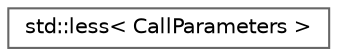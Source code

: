 digraph "Graphical Class Hierarchy"
{
 // LATEX_PDF_SIZE
  bgcolor="transparent";
  edge [fontname=Helvetica,fontsize=10,labelfontname=Helvetica,labelfontsize=10];
  node [fontname=Helvetica,fontsize=10,shape=box,height=0.2,width=0.4];
  rankdir="LR";
  Node0 [id="Node000000",label="std::less\< CallParameters \>",height=0.2,width=0.4,color="grey40", fillcolor="white", style="filled",URL="$structstd_1_1less_3_01CallParameters_01_4.html",tooltip=" "];
}

